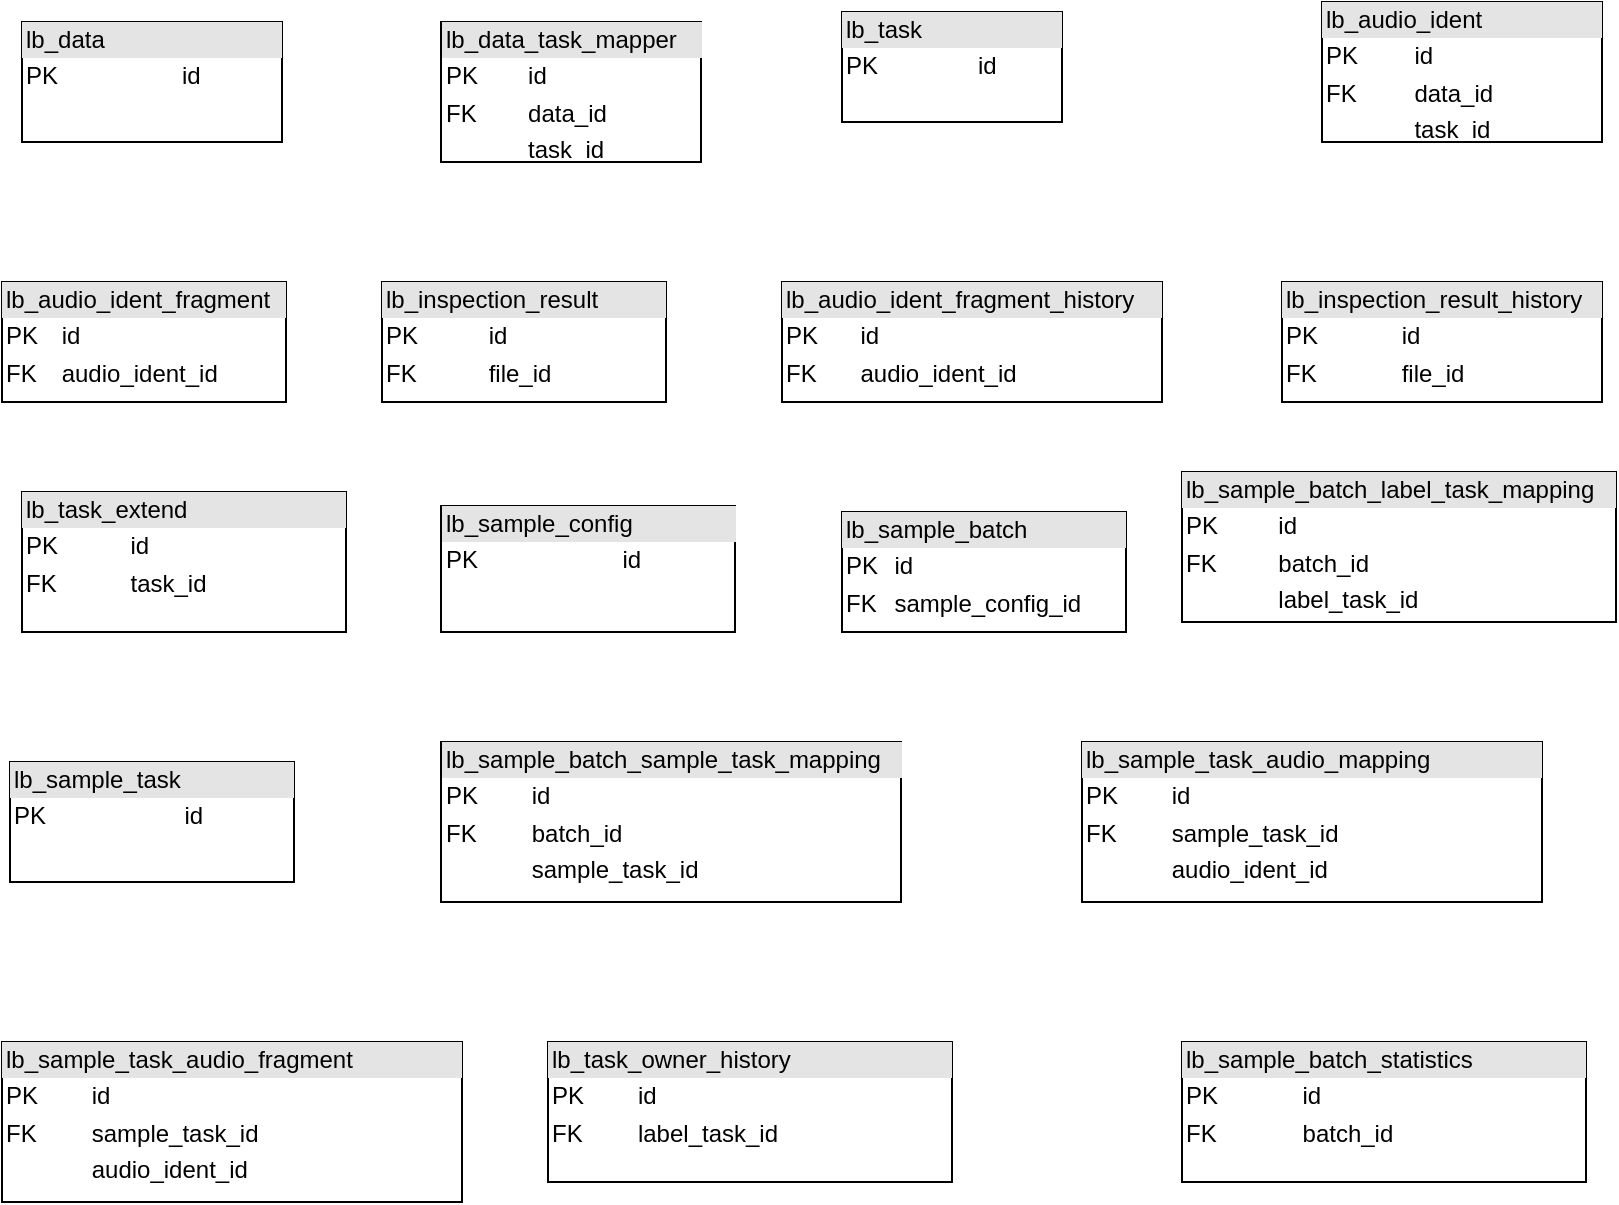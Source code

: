 <mxfile version="12.0.0" type="github" pages="1"><diagram id="_5wxJMyMrKzz1yzPYZJu" name="Page-1"><mxGraphModel dx="932" dy="600" grid="1" gridSize="10" guides="1" tooltips="1" connect="1" arrows="1" fold="1" page="1" pageScale="1" pageWidth="827" pageHeight="1169" math="0" shadow="0"><root><mxCell id="0"/><mxCell id="1" parent="0"/><mxCell id="AXLE_FgdoEzWNUbkjHXX-4" value="&lt;div style=&quot;box-sizing: border-box ; width: 100% ; background: #e4e4e4 ; padding: 2px&quot;&gt;lb_task&lt;br&gt;&lt;/div&gt;&lt;table style=&quot;width: 100% ; font-size: 1em&quot; cellpadding=&quot;2&quot; cellspacing=&quot;0&quot;&gt;&lt;tbody&gt;&lt;tr&gt;&lt;td&gt;PK&lt;/td&gt;&lt;td&gt;id&lt;/td&gt;&lt;/tr&gt;&lt;tr&gt;&lt;td&gt;&lt;br&gt;&lt;/td&gt;&lt;td&gt;&lt;/td&gt;&lt;/tr&gt;&lt;/tbody&gt;&lt;/table&gt;" style="verticalAlign=top;align=left;overflow=fill;html=1;" parent="1" vertex="1"><mxGeometry x="430" y="55" width="110" height="55" as="geometry"/></mxCell><mxCell id="AXLE_FgdoEzWNUbkjHXX-6" value="&lt;div style=&quot;box-sizing: border-box ; width: 100% ; background: #e4e4e4 ; padding: 2px&quot;&gt;lb_data&lt;br&gt;&lt;/div&gt;&lt;table style=&quot;width: 100% ; font-size: 1em&quot; cellpadding=&quot;2&quot; cellspacing=&quot;0&quot;&gt;&lt;tbody&gt;&lt;tr&gt;&lt;td&gt;PK&lt;/td&gt;&lt;td&gt;id&lt;/td&gt;&lt;/tr&gt;&lt;tr&gt;&lt;td&gt;&lt;br&gt;&lt;/td&gt;&lt;td&gt;&lt;/td&gt;&lt;/tr&gt;&lt;/tbody&gt;&lt;/table&gt;" style="verticalAlign=top;align=left;overflow=fill;html=1;" parent="1" vertex="1"><mxGeometry x="20" y="60" width="130" height="60" as="geometry"/></mxCell><mxCell id="AXLE_FgdoEzWNUbkjHXX-8" value="&lt;div style=&quot;box-sizing: border-box ; width: 100% ; background: #e4e4e4 ; padding: 2px&quot;&gt;lb_data_task_mapper&lt;br&gt;&lt;/div&gt;&lt;table style=&quot;width: 100% ; font-size: 1em&quot; cellpadding=&quot;2&quot; cellspacing=&quot;0&quot;&gt;&lt;tbody&gt;&lt;tr&gt;&lt;td&gt;PK&lt;/td&gt;&lt;td&gt;id&lt;/td&gt;&lt;/tr&gt;&lt;tr&gt;&lt;td&gt;FK&lt;/td&gt;&lt;td&gt;data_id&lt;/td&gt;&lt;/tr&gt;&lt;tr&gt;&lt;td&gt;&lt;/td&gt;&lt;td&gt;task_id&lt;/td&gt;&lt;/tr&gt;&lt;/tbody&gt;&lt;/table&gt;" style="verticalAlign=top;align=left;overflow=fill;html=1;" parent="1" vertex="1"><mxGeometry x="229.5" y="60" width="130" height="70" as="geometry"/></mxCell><mxCell id="AXLE_FgdoEzWNUbkjHXX-9" value="&lt;div style=&quot;box-sizing: border-box ; width: 100% ; background: #e4e4e4 ; padding: 2px&quot;&gt;lb_audio_ident&lt;/div&gt;&lt;table style=&quot;width: 100% ; font-size: 1em&quot; cellpadding=&quot;2&quot; cellspacing=&quot;0&quot;&gt;&lt;tbody&gt;&lt;tr&gt;&lt;td&gt;PK&lt;/td&gt;&lt;td&gt;id&lt;/td&gt;&lt;/tr&gt;&lt;tr&gt;&lt;td&gt;FK&lt;/td&gt;&lt;td&gt;data_id&lt;/td&gt;&lt;/tr&gt;&lt;tr&gt;&lt;td&gt;&lt;/td&gt;&lt;td&gt;task_id&lt;/td&gt;&lt;/tr&gt;&lt;/tbody&gt;&lt;/table&gt;" style="verticalAlign=top;align=left;overflow=fill;html=1;" parent="1" vertex="1"><mxGeometry x="670" y="50" width="140" height="70" as="geometry"/></mxCell><mxCell id="AXLE_FgdoEzWNUbkjHXX-11" value="&lt;div style=&quot;box-sizing: border-box ; width: 100% ; background: #e4e4e4 ; padding: 2px&quot;&gt;lb_audio_ident_fragment&lt;br&gt;&lt;/div&gt;&lt;table style=&quot;width: 100% ; font-size: 1em&quot; cellpadding=&quot;2&quot; cellspacing=&quot;0&quot;&gt;&lt;tbody&gt;&lt;tr&gt;&lt;td&gt;PK&lt;/td&gt;&lt;td&gt;id&lt;/td&gt;&lt;/tr&gt;&lt;tr&gt;&lt;td&gt;FK&lt;/td&gt;&lt;td&gt;audio_ident_id&lt;br&gt;&lt;/td&gt;&lt;/tr&gt;&lt;tr&gt;&lt;td&gt;&lt;/td&gt;&lt;td&gt;&lt;br&gt;&lt;/td&gt;&lt;/tr&gt;&lt;/tbody&gt;&lt;/table&gt;" style="verticalAlign=top;align=left;overflow=fill;html=1;" parent="1" vertex="1"><mxGeometry x="10" y="190" width="142" height="60" as="geometry"/></mxCell><mxCell id="AXLE_FgdoEzWNUbkjHXX-12" value="&lt;div style=&quot;box-sizing: border-box ; width: 100% ; background: #e4e4e4 ; padding: 2px&quot;&gt;lb_inspection_result&lt;br&gt;&lt;/div&gt;&lt;table style=&quot;width: 100% ; font-size: 1em&quot; cellpadding=&quot;2&quot; cellspacing=&quot;0&quot;&gt;&lt;tbody&gt;&lt;tr&gt;&lt;td&gt;PK&lt;/td&gt;&lt;td&gt;id&lt;/td&gt;&lt;/tr&gt;&lt;tr&gt;&lt;td&gt;FK&lt;/td&gt;&lt;td&gt;file_id&lt;br&gt;&lt;/td&gt;&lt;/tr&gt;&lt;tr&gt;&lt;td&gt;&lt;/td&gt;&lt;td&gt;&lt;br&gt;&lt;/td&gt;&lt;/tr&gt;&lt;/tbody&gt;&lt;/table&gt;" style="verticalAlign=top;align=left;overflow=fill;html=1;" parent="1" vertex="1"><mxGeometry x="200" y="190" width="142" height="60" as="geometry"/></mxCell><mxCell id="AXLE_FgdoEzWNUbkjHXX-13" value="&lt;div style=&quot;box-sizing: border-box ; width: 100% ; background: #e4e4e4 ; padding: 2px&quot;&gt;lb_audio_ident_fragment_history&lt;br&gt;&lt;/div&gt;&lt;table style=&quot;width: 100% ; font-size: 1em&quot; cellpadding=&quot;2&quot; cellspacing=&quot;0&quot;&gt;&lt;tbody&gt;&lt;tr&gt;&lt;td&gt;PK&lt;/td&gt;&lt;td&gt;id&lt;/td&gt;&lt;/tr&gt;&lt;tr&gt;&lt;td&gt;FK&lt;/td&gt;&lt;td&gt;audio_ident_id&lt;br&gt;&lt;/td&gt;&lt;/tr&gt;&lt;tr&gt;&lt;td&gt;&lt;/td&gt;&lt;td&gt;&lt;br&gt;&lt;/td&gt;&lt;/tr&gt;&lt;/tbody&gt;&lt;/table&gt;" style="verticalAlign=top;align=left;overflow=fill;html=1;" parent="1" vertex="1"><mxGeometry x="400" y="190" width="190" height="60" as="geometry"/></mxCell><mxCell id="AXLE_FgdoEzWNUbkjHXX-14" value="&lt;div style=&quot;box-sizing: border-box ; width: 100% ; background: #e4e4e4 ; padding: 2px&quot;&gt;lb_inspection_result_history&lt;br&gt;&lt;/div&gt;&lt;table style=&quot;width: 100% ; font-size: 1em&quot; cellpadding=&quot;2&quot; cellspacing=&quot;0&quot;&gt;&lt;tbody&gt;&lt;tr&gt;&lt;td&gt;PK&lt;/td&gt;&lt;td&gt;id&lt;/td&gt;&lt;/tr&gt;&lt;tr&gt;&lt;td&gt;FK&lt;/td&gt;&lt;td&gt;file_id&lt;br&gt;&lt;/td&gt;&lt;/tr&gt;&lt;tr&gt;&lt;td&gt;&lt;/td&gt;&lt;td&gt;&lt;br&gt;&lt;/td&gt;&lt;/tr&gt;&lt;/tbody&gt;&lt;/table&gt;" style="verticalAlign=top;align=left;overflow=fill;html=1;" parent="1" vertex="1"><mxGeometry x="650" y="190" width="160" height="60" as="geometry"/></mxCell><mxCell id="AXLE_FgdoEzWNUbkjHXX-15" value="&lt;div style=&quot;box-sizing: border-box ; width: 100% ; background: #e4e4e4 ; padding: 2px&quot;&gt;lb_sample_config&lt;br&gt;&lt;/div&gt;&lt;table style=&quot;width: 100% ; font-size: 1em&quot; cellpadding=&quot;2&quot; cellspacing=&quot;0&quot;&gt;&lt;tbody&gt;&lt;tr&gt;&lt;td&gt;PK&lt;/td&gt;&lt;td&gt;id&lt;/td&gt;&lt;/tr&gt;&lt;tr&gt;&lt;td&gt;&lt;/td&gt;&lt;td&gt;&lt;br&gt;&lt;/td&gt;&lt;/tr&gt;&lt;tr&gt;&lt;td&gt;&lt;/td&gt;&lt;td&gt;&lt;br&gt;&lt;/td&gt;&lt;/tr&gt;&lt;/tbody&gt;&lt;/table&gt;" style="verticalAlign=top;align=left;overflow=fill;html=1;" parent="1" vertex="1"><mxGeometry x="229.5" y="302" width="147" height="63" as="geometry"/></mxCell><mxCell id="AXLE_FgdoEzWNUbkjHXX-19" value="&lt;div style=&quot;box-sizing: border-box ; width: 100% ; background: #e4e4e4 ; padding: 2px&quot;&gt;lb_sample_batch&lt;br&gt;&lt;/div&gt;&lt;table style=&quot;width: 100% ; font-size: 1em&quot; cellpadding=&quot;2&quot; cellspacing=&quot;0&quot;&gt;&lt;tbody&gt;&lt;tr&gt;&lt;td&gt;PK&lt;/td&gt;&lt;td&gt;id&lt;/td&gt;&lt;/tr&gt;&lt;tr&gt;&lt;td&gt;FK&lt;/td&gt;&lt;td&gt;sample_config_id&lt;br&gt;&lt;/td&gt;&lt;/tr&gt;&lt;tr&gt;&lt;td&gt;&lt;/td&gt;&lt;td&gt;&lt;br&gt;&lt;/td&gt;&lt;/tr&gt;&lt;/tbody&gt;&lt;/table&gt;" style="verticalAlign=top;align=left;overflow=fill;html=1;" parent="1" vertex="1"><mxGeometry x="430" y="305" width="142" height="60" as="geometry"/></mxCell><mxCell id="AXLE_FgdoEzWNUbkjHXX-20" value="&lt;div style=&quot;box-sizing: border-box ; width: 100% ; background: #e4e4e4 ; padding: 2px&quot;&gt;lb_sample_batch_label_task_mapping&lt;br&gt;&lt;/div&gt;&lt;table style=&quot;width: 100% ; font-size: 1em&quot; cellpadding=&quot;2&quot; cellspacing=&quot;0&quot;&gt;&lt;tbody&gt;&lt;tr&gt;&lt;td&gt;PK&lt;/td&gt;&lt;td&gt;id&lt;/td&gt;&lt;/tr&gt;&lt;tr&gt;&lt;td&gt;FK&lt;/td&gt;&lt;td&gt;batch_id&lt;/td&gt;&lt;/tr&gt;&lt;tr&gt;&lt;td&gt;&lt;/td&gt;&lt;td&gt;label_task_id&lt;/td&gt;&lt;/tr&gt;&lt;/tbody&gt;&lt;/table&gt;" style="verticalAlign=top;align=left;overflow=fill;html=1;" parent="1" vertex="1"><mxGeometry x="600" y="285" width="217" height="75" as="geometry"/></mxCell><mxCell id="AXLE_FgdoEzWNUbkjHXX-21" value="&lt;div style=&quot;box-sizing: border-box ; width: 100% ; background: #e4e4e4 ; padding: 2px&quot;&gt;lb_sample_task&lt;br&gt;&lt;/div&gt;&lt;table style=&quot;width: 100% ; font-size: 1em&quot; cellpadding=&quot;2&quot; cellspacing=&quot;0&quot;&gt;&lt;tbody&gt;&lt;tr&gt;&lt;td&gt;PK&lt;/td&gt;&lt;td&gt;id&lt;/td&gt;&lt;/tr&gt;&lt;tr&gt;&lt;td&gt;&lt;/td&gt;&lt;td&gt;&lt;br&gt;&lt;/td&gt;&lt;/tr&gt;&lt;tr&gt;&lt;td&gt;&lt;/td&gt;&lt;td&gt;&lt;br&gt;&lt;/td&gt;&lt;/tr&gt;&lt;/tbody&gt;&lt;/table&gt;" style="verticalAlign=top;align=left;overflow=fill;html=1;" parent="1" vertex="1"><mxGeometry x="14" y="430" width="142" height="60" as="geometry"/></mxCell><mxCell id="AXLE_FgdoEzWNUbkjHXX-23" value="&lt;div style=&quot;box-sizing: border-box ; width: 100% ; background: #e4e4e4 ; padding: 2px&quot;&gt;lb_sample_batch_sample_task_mapping&lt;br&gt;&lt;/div&gt;&lt;table style=&quot;width: 100% ; font-size: 1em&quot; cellpadding=&quot;2&quot; cellspacing=&quot;0&quot;&gt;&lt;tbody&gt;&lt;tr&gt;&lt;td&gt;PK&lt;/td&gt;&lt;td&gt;id&lt;/td&gt;&lt;/tr&gt;&lt;tr&gt;&lt;td&gt;FK&lt;/td&gt;&lt;td&gt;batch_id&lt;/td&gt;&lt;/tr&gt;&lt;tr&gt;&lt;td&gt;&lt;/td&gt;&lt;td&gt;sample_task_id&lt;/td&gt;&lt;/tr&gt;&lt;/tbody&gt;&lt;/table&gt;" style="verticalAlign=top;align=left;overflow=fill;html=1;" parent="1" vertex="1"><mxGeometry x="229.5" y="420" width="230" height="80" as="geometry"/></mxCell><mxCell id="AXLE_FgdoEzWNUbkjHXX-24" value="&lt;div style=&quot;box-sizing: border-box ; width: 100% ; background: #e4e4e4 ; padding: 2px&quot;&gt;lb_sample_task_audio_mapping&lt;br&gt;&lt;/div&gt;&lt;table style=&quot;width: 100% ; font-size: 1em&quot; cellpadding=&quot;2&quot; cellspacing=&quot;0&quot;&gt;&lt;tbody&gt;&lt;tr&gt;&lt;td&gt;PK&lt;/td&gt;&lt;td&gt;id&lt;/td&gt;&lt;/tr&gt;&lt;tr&gt;&lt;td&gt;FK&lt;/td&gt;&lt;td&gt;sample_task_id&lt;/td&gt;&lt;/tr&gt;&lt;tr&gt;&lt;td&gt;&lt;/td&gt;&lt;td&gt;audio_ident_id&lt;/td&gt;&lt;/tr&gt;&lt;/tbody&gt;&lt;/table&gt;" style="verticalAlign=top;align=left;overflow=fill;html=1;" parent="1" vertex="1"><mxGeometry x="550" y="420" width="230" height="80" as="geometry"/></mxCell><mxCell id="AXLE_FgdoEzWNUbkjHXX-25" value="&lt;div style=&quot;box-sizing: border-box ; width: 100% ; background: #e4e4e4 ; padding: 2px&quot;&gt;lb_sample_task_audio_fragment&lt;br&gt;&lt;/div&gt;&lt;table style=&quot;width: 100% ; font-size: 1em&quot; cellpadding=&quot;2&quot; cellspacing=&quot;0&quot;&gt;&lt;tbody&gt;&lt;tr&gt;&lt;td&gt;PK&lt;/td&gt;&lt;td&gt;id&lt;/td&gt;&lt;/tr&gt;&lt;tr&gt;&lt;td&gt;FK&lt;/td&gt;&lt;td&gt;sample_task_id&lt;/td&gt;&lt;/tr&gt;&lt;tr&gt;&lt;td&gt;&lt;/td&gt;&lt;td&gt;audio_ident_id&lt;/td&gt;&lt;/tr&gt;&lt;/tbody&gt;&lt;/table&gt;" style="verticalAlign=top;align=left;overflow=fill;html=1;" parent="1" vertex="1"><mxGeometry x="10" y="570" width="230" height="80" as="geometry"/></mxCell><mxCell id="AXLE_FgdoEzWNUbkjHXX-27" value="&lt;div style=&quot;box-sizing: border-box ; width: 100% ; background: #e4e4e4 ; padding: 2px&quot;&gt;lb_task_owner_history&lt;br&gt;&lt;/div&gt;&lt;table style=&quot;width: 100% ; font-size: 1em&quot; cellpadding=&quot;2&quot; cellspacing=&quot;0&quot;&gt;&lt;tbody&gt;&lt;tr&gt;&lt;td&gt;PK&lt;/td&gt;&lt;td&gt;id&lt;/td&gt;&lt;/tr&gt;&lt;tr&gt;&lt;td&gt;FK&lt;/td&gt;&lt;td&gt;label_task_id&lt;/td&gt;&lt;/tr&gt;&lt;tr&gt;&lt;td&gt;&lt;br&gt;&lt;/td&gt;&lt;td&gt;&lt;/td&gt;&lt;/tr&gt;&lt;/tbody&gt;&lt;/table&gt;" style="verticalAlign=top;align=left;overflow=fill;html=1;" parent="1" vertex="1"><mxGeometry x="283" y="570" width="202" height="70" as="geometry"/></mxCell><mxCell id="AXLE_FgdoEzWNUbkjHXX-28" value="&lt;div style=&quot;box-sizing: border-box ; width: 100% ; background: #e4e4e4 ; padding: 2px&quot;&gt;lb_task_extend&lt;br&gt;&lt;/div&gt;&lt;table style=&quot;width: 100% ; font-size: 1em&quot; cellpadding=&quot;2&quot; cellspacing=&quot;0&quot;&gt;&lt;tbody&gt;&lt;tr&gt;&lt;td&gt;PK&lt;/td&gt;&lt;td&gt;id&lt;/td&gt;&lt;/tr&gt;&lt;tr&gt;&lt;td&gt;FK&lt;/td&gt;&lt;td&gt;task_id&lt;/td&gt;&lt;/tr&gt;&lt;tr&gt;&lt;td&gt;&lt;br&gt;&lt;/td&gt;&lt;td&gt;&lt;/td&gt;&lt;/tr&gt;&lt;/tbody&gt;&lt;/table&gt;" style="verticalAlign=top;align=left;overflow=fill;html=1;" parent="1" vertex="1"><mxGeometry x="20" y="295" width="162" height="70" as="geometry"/></mxCell><mxCell id="AXLE_FgdoEzWNUbkjHXX-30" value="&lt;div style=&quot;box-sizing: border-box ; width: 100% ; background: #e4e4e4 ; padding: 2px&quot;&gt;lb_sample_batch_statistics&lt;br&gt;&lt;/div&gt;&lt;table style=&quot;width: 100% ; font-size: 1em&quot; cellpadding=&quot;2&quot; cellspacing=&quot;0&quot;&gt;&lt;tbody&gt;&lt;tr&gt;&lt;td&gt;PK&lt;/td&gt;&lt;td&gt;id&lt;/td&gt;&lt;/tr&gt;&lt;tr&gt;&lt;td&gt;FK&lt;/td&gt;&lt;td&gt;batch_id&lt;/td&gt;&lt;/tr&gt;&lt;/tbody&gt;&lt;/table&gt;" style="verticalAlign=top;align=left;overflow=fill;html=1;" parent="1" vertex="1"><mxGeometry x="600" y="570" width="202" height="70" as="geometry"/></mxCell></root></mxGraphModel></diagram></mxfile>